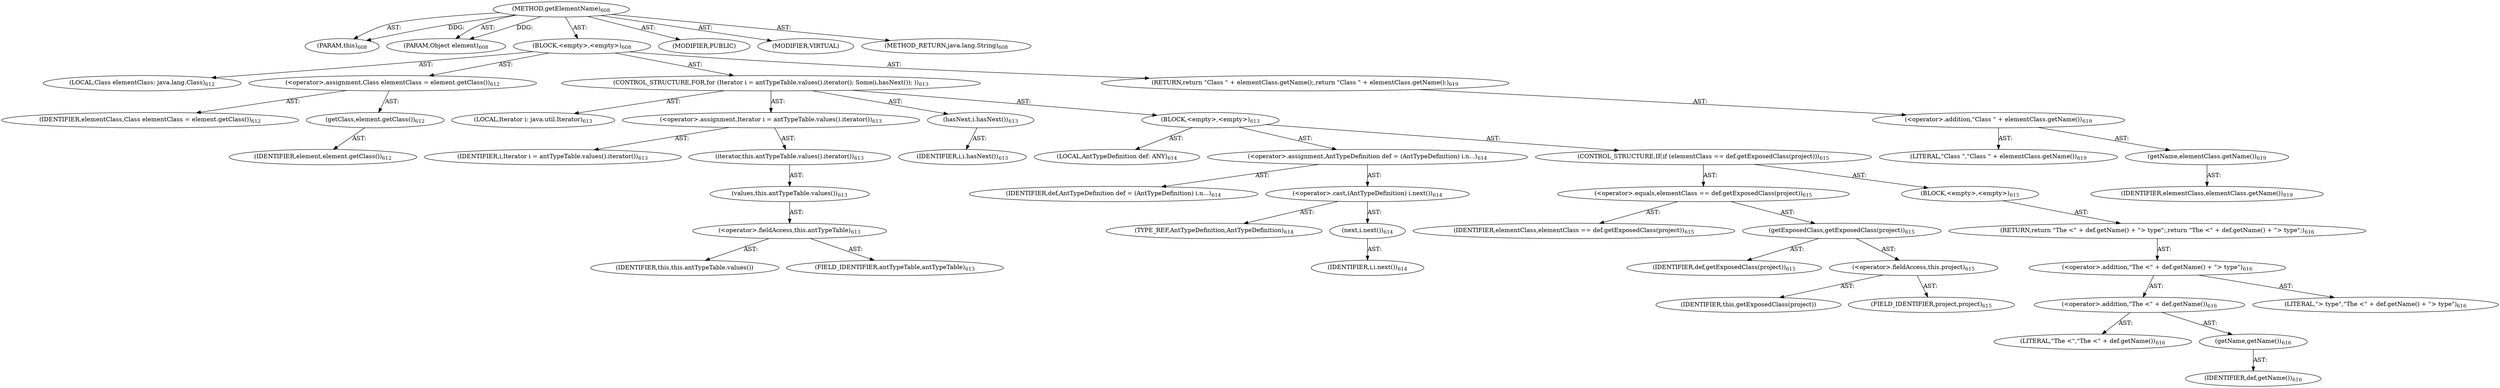 digraph "getElementName" {  
"111669149719" [label = <(METHOD,getElementName)<SUB>608</SUB>> ]
"115964117047" [label = <(PARAM,this)<SUB>608</SUB>> ]
"115964117048" [label = <(PARAM,Object element)<SUB>608</SUB>> ]
"25769803843" [label = <(BLOCK,&lt;empty&gt;,&lt;empty&gt;)<SUB>608</SUB>> ]
"94489280546" [label = <(LOCAL,Class elementClass: java.lang.Class)<SUB>612</SUB>> ]
"30064771358" [label = <(&lt;operator&gt;.assignment,Class elementClass = element.getClass())<SUB>612</SUB>> ]
"68719477019" [label = <(IDENTIFIER,elementClass,Class elementClass = element.getClass())<SUB>612</SUB>> ]
"30064771359" [label = <(getClass,element.getClass())<SUB>612</SUB>> ]
"68719477020" [label = <(IDENTIFIER,element,element.getClass())<SUB>612</SUB>> ]
"47244640286" [label = <(CONTROL_STRUCTURE,FOR,for (Iterator i = antTypeTable.values().iterator(); Some(i.hasNext()); ))<SUB>613</SUB>> ]
"94489280547" [label = <(LOCAL,Iterator i: java.util.Iterator)<SUB>613</SUB>> ]
"30064771360" [label = <(&lt;operator&gt;.assignment,Iterator i = antTypeTable.values().iterator())<SUB>613</SUB>> ]
"68719477021" [label = <(IDENTIFIER,i,Iterator i = antTypeTable.values().iterator())<SUB>613</SUB>> ]
"30064771361" [label = <(iterator,this.antTypeTable.values().iterator())<SUB>613</SUB>> ]
"30064771362" [label = <(values,this.antTypeTable.values())<SUB>613</SUB>> ]
"30064771363" [label = <(&lt;operator&gt;.fieldAccess,this.antTypeTable)<SUB>613</SUB>> ]
"68719477022" [label = <(IDENTIFIER,this,this.antTypeTable.values())> ]
"55834574918" [label = <(FIELD_IDENTIFIER,antTypeTable,antTypeTable)<SUB>613</SUB>> ]
"30064771364" [label = <(hasNext,i.hasNext())<SUB>613</SUB>> ]
"68719477023" [label = <(IDENTIFIER,i,i.hasNext())<SUB>613</SUB>> ]
"25769803844" [label = <(BLOCK,&lt;empty&gt;,&lt;empty&gt;)<SUB>613</SUB>> ]
"94489280548" [label = <(LOCAL,AntTypeDefinition def: ANY)<SUB>614</SUB>> ]
"30064771365" [label = <(&lt;operator&gt;.assignment,AntTypeDefinition def = (AntTypeDefinition) i.n...)<SUB>614</SUB>> ]
"68719477024" [label = <(IDENTIFIER,def,AntTypeDefinition def = (AntTypeDefinition) i.n...)<SUB>614</SUB>> ]
"30064771366" [label = <(&lt;operator&gt;.cast,(AntTypeDefinition) i.next())<SUB>614</SUB>> ]
"180388626445" [label = <(TYPE_REF,AntTypeDefinition,AntTypeDefinition)<SUB>614</SUB>> ]
"30064771367" [label = <(next,i.next())<SUB>614</SUB>> ]
"68719477025" [label = <(IDENTIFIER,i,i.next())<SUB>614</SUB>> ]
"47244640287" [label = <(CONTROL_STRUCTURE,IF,if (elementClass == def.getExposedClass(project)))<SUB>615</SUB>> ]
"30064771368" [label = <(&lt;operator&gt;.equals,elementClass == def.getExposedClass(project))<SUB>615</SUB>> ]
"68719477026" [label = <(IDENTIFIER,elementClass,elementClass == def.getExposedClass(project))<SUB>615</SUB>> ]
"30064771369" [label = <(getExposedClass,getExposedClass(project))<SUB>615</SUB>> ]
"68719477027" [label = <(IDENTIFIER,def,getExposedClass(project))<SUB>615</SUB>> ]
"30064771370" [label = <(&lt;operator&gt;.fieldAccess,this.project)<SUB>615</SUB>> ]
"68719477028" [label = <(IDENTIFIER,this,getExposedClass(project))> ]
"55834574919" [label = <(FIELD_IDENTIFIER,project,project)<SUB>615</SUB>> ]
"25769803845" [label = <(BLOCK,&lt;empty&gt;,&lt;empty&gt;)<SUB>615</SUB>> ]
"146028888083" [label = <(RETURN,return &quot;The &lt;&quot; + def.getName() + &quot;&gt; type&quot;;,return &quot;The &lt;&quot; + def.getName() + &quot;&gt; type&quot;;)<SUB>616</SUB>> ]
"30064771371" [label = <(&lt;operator&gt;.addition,&quot;The &lt;&quot; + def.getName() + &quot;&gt; type&quot;)<SUB>616</SUB>> ]
"30064771372" [label = <(&lt;operator&gt;.addition,&quot;The &lt;&quot; + def.getName())<SUB>616</SUB>> ]
"90194313252" [label = <(LITERAL,&quot;The &lt;&quot;,&quot;The &lt;&quot; + def.getName())<SUB>616</SUB>> ]
"30064771373" [label = <(getName,getName())<SUB>616</SUB>> ]
"68719477029" [label = <(IDENTIFIER,def,getName())<SUB>616</SUB>> ]
"90194313253" [label = <(LITERAL,&quot;&gt; type&quot;,&quot;The &lt;&quot; + def.getName() + &quot;&gt; type&quot;)<SUB>616</SUB>> ]
"146028888084" [label = <(RETURN,return &quot;Class &quot; + elementClass.getName();,return &quot;Class &quot; + elementClass.getName();)<SUB>619</SUB>> ]
"30064771374" [label = <(&lt;operator&gt;.addition,&quot;Class &quot; + elementClass.getName())<SUB>619</SUB>> ]
"90194313254" [label = <(LITERAL,&quot;Class &quot;,&quot;Class &quot; + elementClass.getName())<SUB>619</SUB>> ]
"30064771375" [label = <(getName,elementClass.getName())<SUB>619</SUB>> ]
"68719477030" [label = <(IDENTIFIER,elementClass,elementClass.getName())<SUB>619</SUB>> ]
"133143986239" [label = <(MODIFIER,PUBLIC)> ]
"133143986240" [label = <(MODIFIER,VIRTUAL)> ]
"128849018903" [label = <(METHOD_RETURN,java.lang.String)<SUB>608</SUB>> ]
  "111669149719" -> "115964117047"  [ label = "AST: "] 
  "111669149719" -> "115964117048"  [ label = "AST: "] 
  "111669149719" -> "25769803843"  [ label = "AST: "] 
  "111669149719" -> "133143986239"  [ label = "AST: "] 
  "111669149719" -> "133143986240"  [ label = "AST: "] 
  "111669149719" -> "128849018903"  [ label = "AST: "] 
  "25769803843" -> "94489280546"  [ label = "AST: "] 
  "25769803843" -> "30064771358"  [ label = "AST: "] 
  "25769803843" -> "47244640286"  [ label = "AST: "] 
  "25769803843" -> "146028888084"  [ label = "AST: "] 
  "30064771358" -> "68719477019"  [ label = "AST: "] 
  "30064771358" -> "30064771359"  [ label = "AST: "] 
  "30064771359" -> "68719477020"  [ label = "AST: "] 
  "47244640286" -> "94489280547"  [ label = "AST: "] 
  "47244640286" -> "30064771360"  [ label = "AST: "] 
  "47244640286" -> "30064771364"  [ label = "AST: "] 
  "47244640286" -> "25769803844"  [ label = "AST: "] 
  "30064771360" -> "68719477021"  [ label = "AST: "] 
  "30064771360" -> "30064771361"  [ label = "AST: "] 
  "30064771361" -> "30064771362"  [ label = "AST: "] 
  "30064771362" -> "30064771363"  [ label = "AST: "] 
  "30064771363" -> "68719477022"  [ label = "AST: "] 
  "30064771363" -> "55834574918"  [ label = "AST: "] 
  "30064771364" -> "68719477023"  [ label = "AST: "] 
  "25769803844" -> "94489280548"  [ label = "AST: "] 
  "25769803844" -> "30064771365"  [ label = "AST: "] 
  "25769803844" -> "47244640287"  [ label = "AST: "] 
  "30064771365" -> "68719477024"  [ label = "AST: "] 
  "30064771365" -> "30064771366"  [ label = "AST: "] 
  "30064771366" -> "180388626445"  [ label = "AST: "] 
  "30064771366" -> "30064771367"  [ label = "AST: "] 
  "30064771367" -> "68719477025"  [ label = "AST: "] 
  "47244640287" -> "30064771368"  [ label = "AST: "] 
  "47244640287" -> "25769803845"  [ label = "AST: "] 
  "30064771368" -> "68719477026"  [ label = "AST: "] 
  "30064771368" -> "30064771369"  [ label = "AST: "] 
  "30064771369" -> "68719477027"  [ label = "AST: "] 
  "30064771369" -> "30064771370"  [ label = "AST: "] 
  "30064771370" -> "68719477028"  [ label = "AST: "] 
  "30064771370" -> "55834574919"  [ label = "AST: "] 
  "25769803845" -> "146028888083"  [ label = "AST: "] 
  "146028888083" -> "30064771371"  [ label = "AST: "] 
  "30064771371" -> "30064771372"  [ label = "AST: "] 
  "30064771371" -> "90194313253"  [ label = "AST: "] 
  "30064771372" -> "90194313252"  [ label = "AST: "] 
  "30064771372" -> "30064771373"  [ label = "AST: "] 
  "30064771373" -> "68719477029"  [ label = "AST: "] 
  "146028888084" -> "30064771374"  [ label = "AST: "] 
  "30064771374" -> "90194313254"  [ label = "AST: "] 
  "30064771374" -> "30064771375"  [ label = "AST: "] 
  "30064771375" -> "68719477030"  [ label = "AST: "] 
  "111669149719" -> "115964117047"  [ label = "DDG: "] 
  "111669149719" -> "115964117048"  [ label = "DDG: "] 
}
